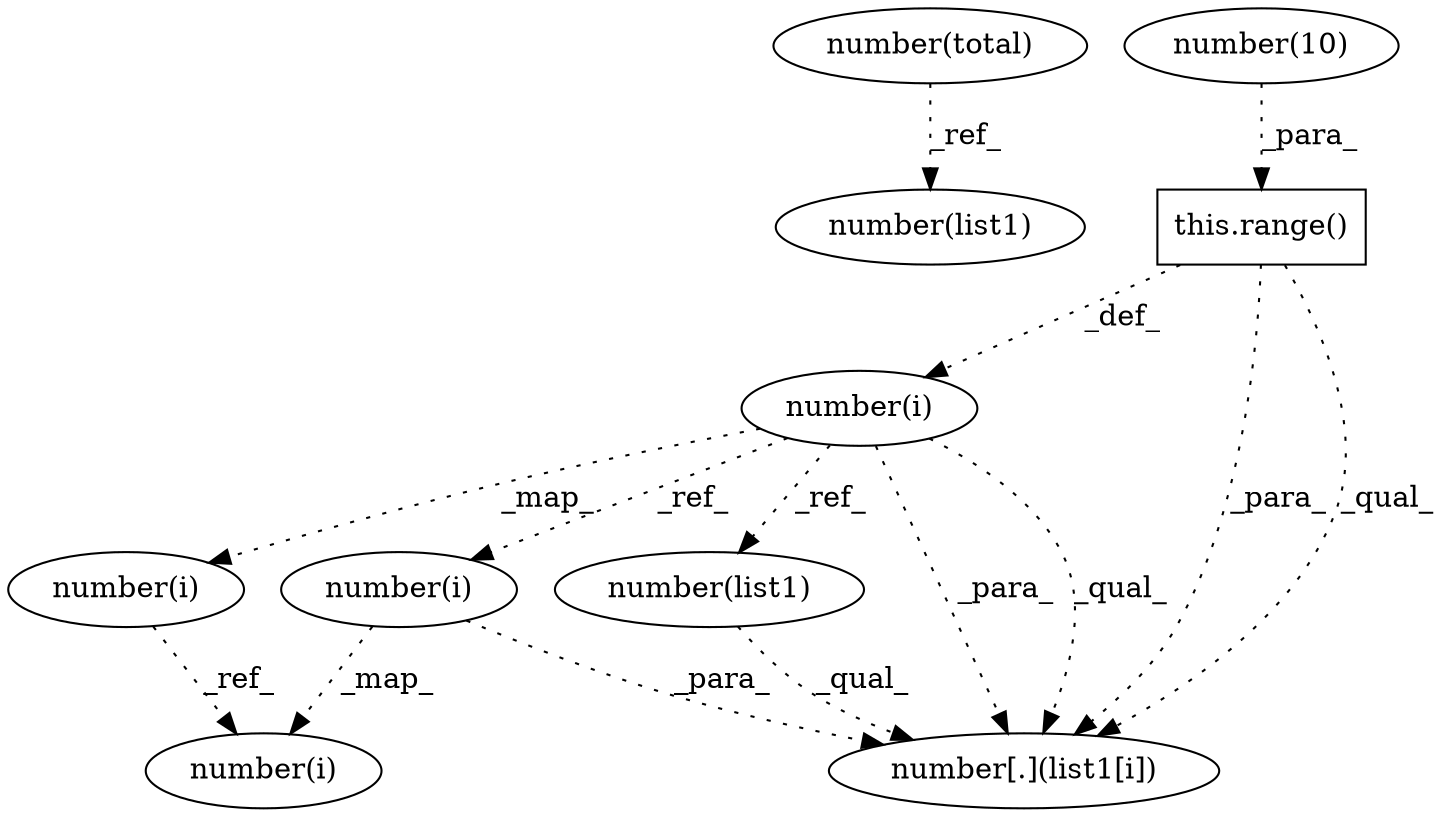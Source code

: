 digraph G {
1 [label="number(list1)" shape=ellipse]
2 [label="number(total)" shape=ellipse]
3 [label="number(i)" shape=ellipse]
4 [label="this.range()" shape=box]
5 [label="number(i)" shape=ellipse]
6 [label="number(i)" shape=ellipse]
7 [label="number(10)" shape=ellipse]
8 [label="number(i)" shape=ellipse]
9 [label="number[.](list1[i])" shape=ellipse]
10 [label="number(list1)" shape=ellipse]
2 -> 1 [label="_ref_" style=dotted];
4 -> 3 [label="_def_" style=dotted];
7 -> 4 [label="_para_" style=dotted];
3 -> 5 [label="_ref_" style=dotted];
3 -> 6 [label="_map_" style=dotted];
6 -> 8 [label="_ref_" style=dotted];
5 -> 8 [label="_map_" style=dotted];
10 -> 9 [label="_qual_" style=dotted];
5 -> 9 [label="_para_" style=dotted];
3 -> 9 [label="_para_" style=dotted];
4 -> 9 [label="_para_" style=dotted];
3 -> 9 [label="_qual_" style=dotted];
4 -> 9 [label="_qual_" style=dotted];
3 -> 10 [label="_ref_" style=dotted];
}
